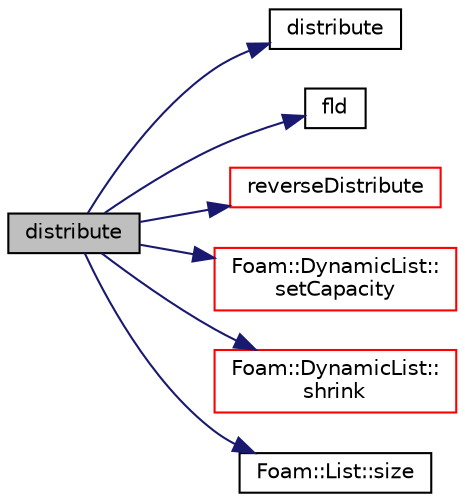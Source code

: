digraph "distribute"
{
  bgcolor="transparent";
  edge [fontname="Helvetica",fontsize="10",labelfontname="Helvetica",labelfontsize="10"];
  node [fontname="Helvetica",fontsize="10",shape=record];
  rankdir="LR";
  Node1 [label="distribute",height=0.2,width=0.4,color="black", fillcolor="grey75", style="filled", fontcolor="black"];
  Node1 -> Node2 [color="midnightblue",fontsize="10",style="solid",fontname="Helvetica"];
  Node2 [label="distribute",height=0.2,width=0.4,color="black",URL="$a01437.html#aaa12ce6cf9cbdd9dfb0015d8c93d1214",tooltip="Distribute data using default commsType. "];
  Node1 -> Node3 [color="midnightblue",fontsize="10",style="solid",fontname="Helvetica"];
  Node3 [label="fld",height=0.2,width=0.4,color="black",URL="$a04421.html#ad4512456f4da706b47fd304150561080"];
  Node1 -> Node4 [color="midnightblue",fontsize="10",style="solid",fontname="Helvetica"];
  Node4 [label="reverseDistribute",height=0.2,width=0.4,color="red",URL="$a01437.html#ae5978ec7d5cfaaa710d2266027280062",tooltip="Reverse distribute data using default commsType. "];
  Node1 -> Node5 [color="midnightblue",fontsize="10",style="solid",fontname="Helvetica"];
  Node5 [label="Foam::DynamicList::\lsetCapacity",height=0.2,width=0.4,color="red",URL="$a00612.html#a3769bf93f15609625d62b693c566bcd1",tooltip="Alter the size of the underlying storage. "];
  Node1 -> Node6 [color="midnightblue",fontsize="10",style="solid",fontname="Helvetica"];
  Node6 [label="Foam::DynamicList::\lshrink",height=0.2,width=0.4,color="red",URL="$a00612.html#a88964e734acd91f096c914d0cc5a6e75",tooltip="Shrink the allocated space to the number of elements used. "];
  Node1 -> Node7 [color="midnightblue",fontsize="10",style="solid",fontname="Helvetica"];
  Node7 [label="Foam::List::size",height=0.2,width=0.4,color="black",URL="$a01397.html#a8a5f6fa29bd4b500caf186f60245b384",tooltip="Override size to be inconsistent with allocated storage. "];
}
